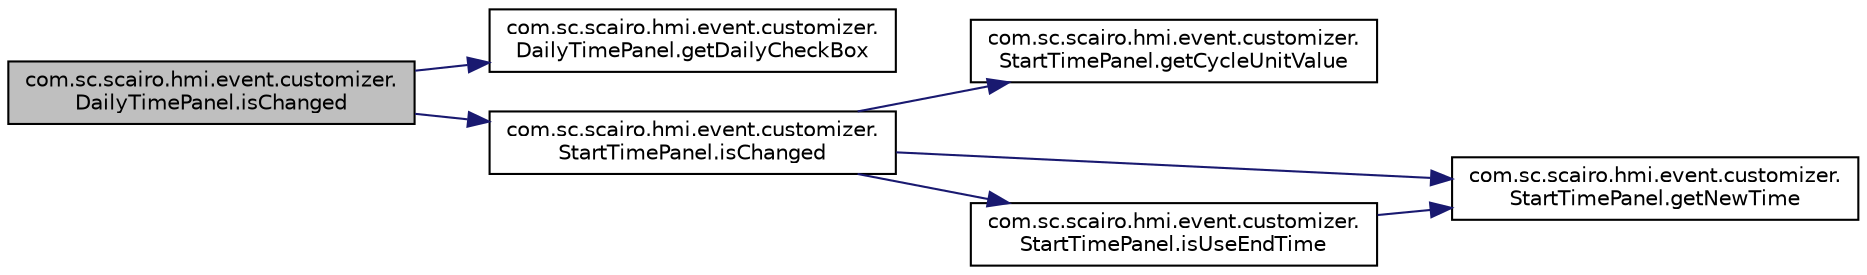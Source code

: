 digraph "com.sc.scairo.hmi.event.customizer.DailyTimePanel.isChanged"
{
 // LATEX_PDF_SIZE
  edge [fontname="Helvetica",fontsize="10",labelfontname="Helvetica",labelfontsize="10"];
  node [fontname="Helvetica",fontsize="10",shape=record];
  rankdir="LR";
  Node1 [label="com.sc.scairo.hmi.event.customizer.\lDailyTimePanel.isChanged",height=0.2,width=0.4,color="black", fillcolor="grey75", style="filled", fontcolor="black",tooltip=" "];
  Node1 -> Node2 [color="midnightblue",fontsize="10",style="solid",fontname="Helvetica"];
  Node2 [label="com.sc.scairo.hmi.event.customizer.\lDailyTimePanel.getDailyCheckBox",height=0.2,width=0.4,color="black", fillcolor="white", style="filled",URL="$classcom_1_1sc_1_1scairo_1_1hmi_1_1event_1_1customizer_1_1_daily_time_panel.html#add5a7916935df08a25da4637e4d729d9",tooltip=" "];
  Node1 -> Node3 [color="midnightblue",fontsize="10",style="solid",fontname="Helvetica"];
  Node3 [label="com.sc.scairo.hmi.event.customizer.\lStartTimePanel.isChanged",height=0.2,width=0.4,color="black", fillcolor="white", style="filled",URL="$classcom_1_1sc_1_1scairo_1_1hmi_1_1event_1_1customizer_1_1_start_time_panel.html#ab9353c2b937425836a2d339293351a3f",tooltip=" "];
  Node3 -> Node4 [color="midnightblue",fontsize="10",style="solid",fontname="Helvetica"];
  Node4 [label="com.sc.scairo.hmi.event.customizer.\lStartTimePanel.getCycleUnitValue",height=0.2,width=0.4,color="black", fillcolor="white", style="filled",URL="$classcom_1_1sc_1_1scairo_1_1hmi_1_1event_1_1customizer_1_1_start_time_panel.html#ab0194a4fb6445a65f9851eaa7100a820",tooltip=" "];
  Node3 -> Node5 [color="midnightblue",fontsize="10",style="solid",fontname="Helvetica"];
  Node5 [label="com.sc.scairo.hmi.event.customizer.\lStartTimePanel.getNewTime",height=0.2,width=0.4,color="black", fillcolor="white", style="filled",URL="$classcom_1_1sc_1_1scairo_1_1hmi_1_1event_1_1customizer_1_1_start_time_panel.html#a1739a9f49795b0a9834170d5e1465be1",tooltip=" "];
  Node3 -> Node6 [color="midnightblue",fontsize="10",style="solid",fontname="Helvetica"];
  Node6 [label="com.sc.scairo.hmi.event.customizer.\lStartTimePanel.isUseEndTime",height=0.2,width=0.4,color="black", fillcolor="white", style="filled",URL="$classcom_1_1sc_1_1scairo_1_1hmi_1_1event_1_1customizer_1_1_start_time_panel.html#a10830a07141fc0befd002f1b8961cd76",tooltip=" "];
  Node6 -> Node5 [color="midnightblue",fontsize="10",style="solid",fontname="Helvetica"];
}
